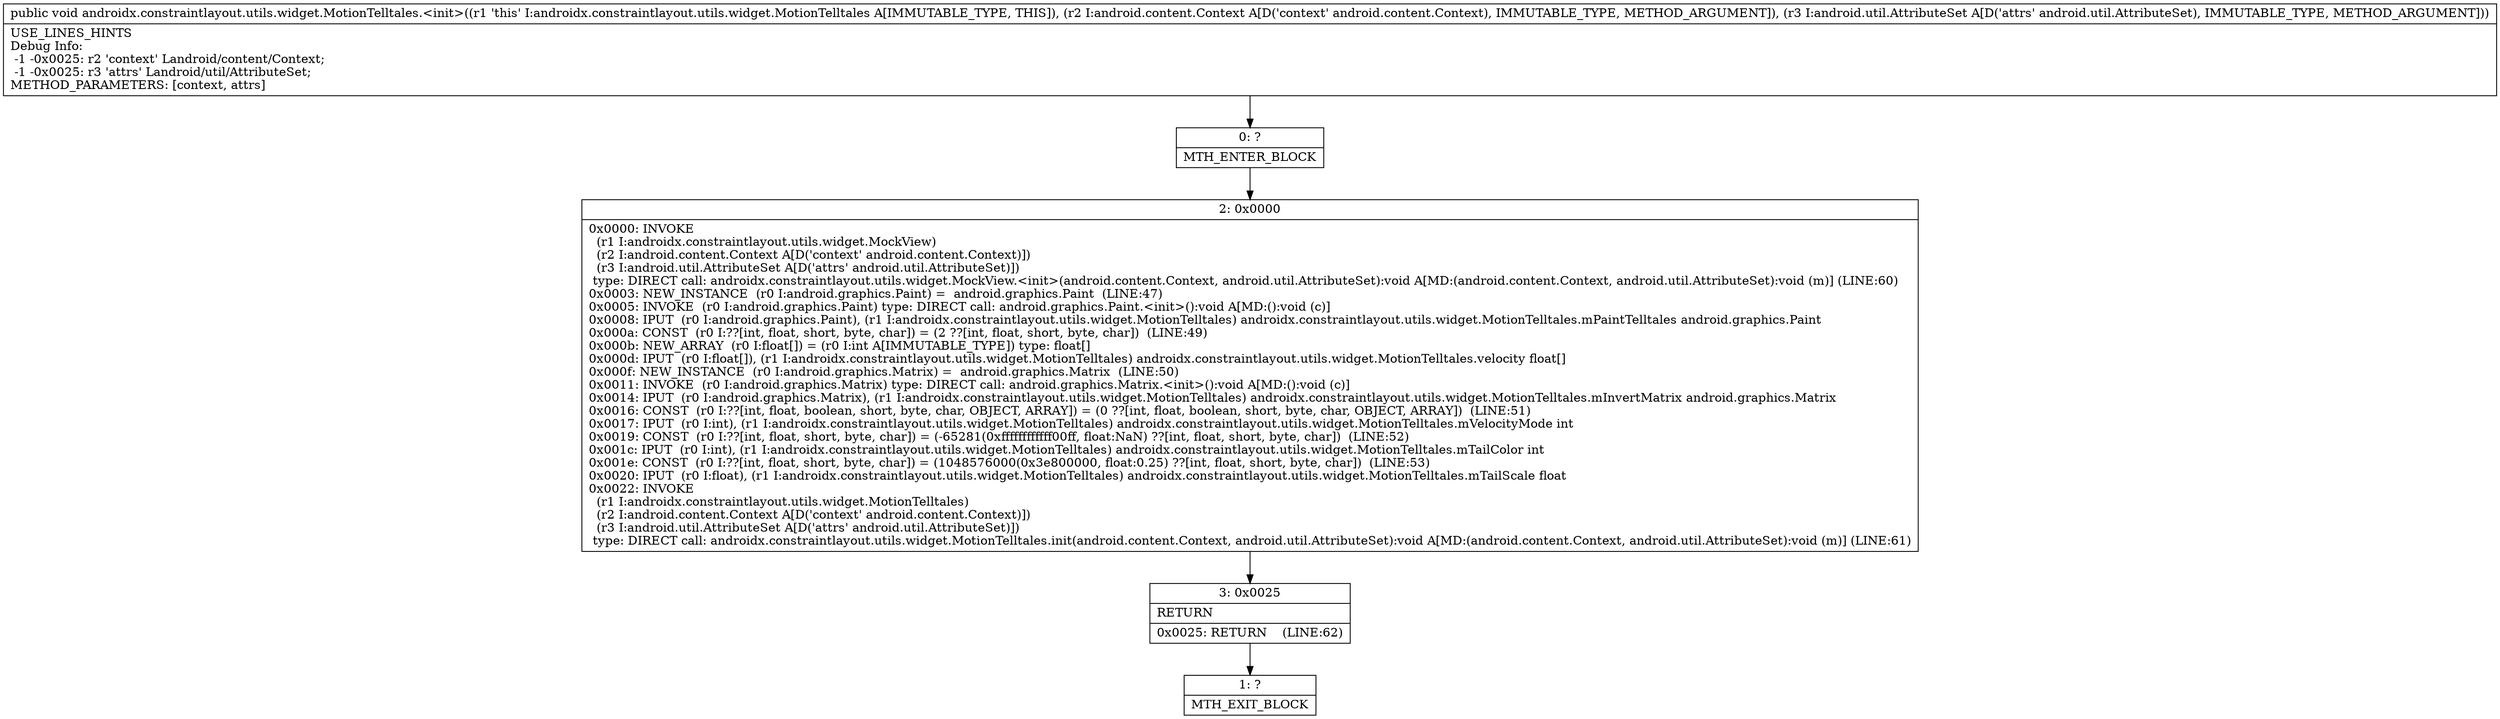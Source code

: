 digraph "CFG forandroidx.constraintlayout.utils.widget.MotionTelltales.\<init\>(Landroid\/content\/Context;Landroid\/util\/AttributeSet;)V" {
Node_0 [shape=record,label="{0\:\ ?|MTH_ENTER_BLOCK\l}"];
Node_2 [shape=record,label="{2\:\ 0x0000|0x0000: INVOKE  \l  (r1 I:androidx.constraintlayout.utils.widget.MockView)\l  (r2 I:android.content.Context A[D('context' android.content.Context)])\l  (r3 I:android.util.AttributeSet A[D('attrs' android.util.AttributeSet)])\l type: DIRECT call: androidx.constraintlayout.utils.widget.MockView.\<init\>(android.content.Context, android.util.AttributeSet):void A[MD:(android.content.Context, android.util.AttributeSet):void (m)] (LINE:60)\l0x0003: NEW_INSTANCE  (r0 I:android.graphics.Paint) =  android.graphics.Paint  (LINE:47)\l0x0005: INVOKE  (r0 I:android.graphics.Paint) type: DIRECT call: android.graphics.Paint.\<init\>():void A[MD:():void (c)]\l0x0008: IPUT  (r0 I:android.graphics.Paint), (r1 I:androidx.constraintlayout.utils.widget.MotionTelltales) androidx.constraintlayout.utils.widget.MotionTelltales.mPaintTelltales android.graphics.Paint \l0x000a: CONST  (r0 I:??[int, float, short, byte, char]) = (2 ??[int, float, short, byte, char])  (LINE:49)\l0x000b: NEW_ARRAY  (r0 I:float[]) = (r0 I:int A[IMMUTABLE_TYPE]) type: float[] \l0x000d: IPUT  (r0 I:float[]), (r1 I:androidx.constraintlayout.utils.widget.MotionTelltales) androidx.constraintlayout.utils.widget.MotionTelltales.velocity float[] \l0x000f: NEW_INSTANCE  (r0 I:android.graphics.Matrix) =  android.graphics.Matrix  (LINE:50)\l0x0011: INVOKE  (r0 I:android.graphics.Matrix) type: DIRECT call: android.graphics.Matrix.\<init\>():void A[MD:():void (c)]\l0x0014: IPUT  (r0 I:android.graphics.Matrix), (r1 I:androidx.constraintlayout.utils.widget.MotionTelltales) androidx.constraintlayout.utils.widget.MotionTelltales.mInvertMatrix android.graphics.Matrix \l0x0016: CONST  (r0 I:??[int, float, boolean, short, byte, char, OBJECT, ARRAY]) = (0 ??[int, float, boolean, short, byte, char, OBJECT, ARRAY])  (LINE:51)\l0x0017: IPUT  (r0 I:int), (r1 I:androidx.constraintlayout.utils.widget.MotionTelltales) androidx.constraintlayout.utils.widget.MotionTelltales.mVelocityMode int \l0x0019: CONST  (r0 I:??[int, float, short, byte, char]) = (\-65281(0xffffffffffff00ff, float:NaN) ??[int, float, short, byte, char])  (LINE:52)\l0x001c: IPUT  (r0 I:int), (r1 I:androidx.constraintlayout.utils.widget.MotionTelltales) androidx.constraintlayout.utils.widget.MotionTelltales.mTailColor int \l0x001e: CONST  (r0 I:??[int, float, short, byte, char]) = (1048576000(0x3e800000, float:0.25) ??[int, float, short, byte, char])  (LINE:53)\l0x0020: IPUT  (r0 I:float), (r1 I:androidx.constraintlayout.utils.widget.MotionTelltales) androidx.constraintlayout.utils.widget.MotionTelltales.mTailScale float \l0x0022: INVOKE  \l  (r1 I:androidx.constraintlayout.utils.widget.MotionTelltales)\l  (r2 I:android.content.Context A[D('context' android.content.Context)])\l  (r3 I:android.util.AttributeSet A[D('attrs' android.util.AttributeSet)])\l type: DIRECT call: androidx.constraintlayout.utils.widget.MotionTelltales.init(android.content.Context, android.util.AttributeSet):void A[MD:(android.content.Context, android.util.AttributeSet):void (m)] (LINE:61)\l}"];
Node_3 [shape=record,label="{3\:\ 0x0025|RETURN\l|0x0025: RETURN    (LINE:62)\l}"];
Node_1 [shape=record,label="{1\:\ ?|MTH_EXIT_BLOCK\l}"];
MethodNode[shape=record,label="{public void androidx.constraintlayout.utils.widget.MotionTelltales.\<init\>((r1 'this' I:androidx.constraintlayout.utils.widget.MotionTelltales A[IMMUTABLE_TYPE, THIS]), (r2 I:android.content.Context A[D('context' android.content.Context), IMMUTABLE_TYPE, METHOD_ARGUMENT]), (r3 I:android.util.AttributeSet A[D('attrs' android.util.AttributeSet), IMMUTABLE_TYPE, METHOD_ARGUMENT]))  | USE_LINES_HINTS\lDebug Info:\l  \-1 \-0x0025: r2 'context' Landroid\/content\/Context;\l  \-1 \-0x0025: r3 'attrs' Landroid\/util\/AttributeSet;\lMETHOD_PARAMETERS: [context, attrs]\l}"];
MethodNode -> Node_0;Node_0 -> Node_2;
Node_2 -> Node_3;
Node_3 -> Node_1;
}


